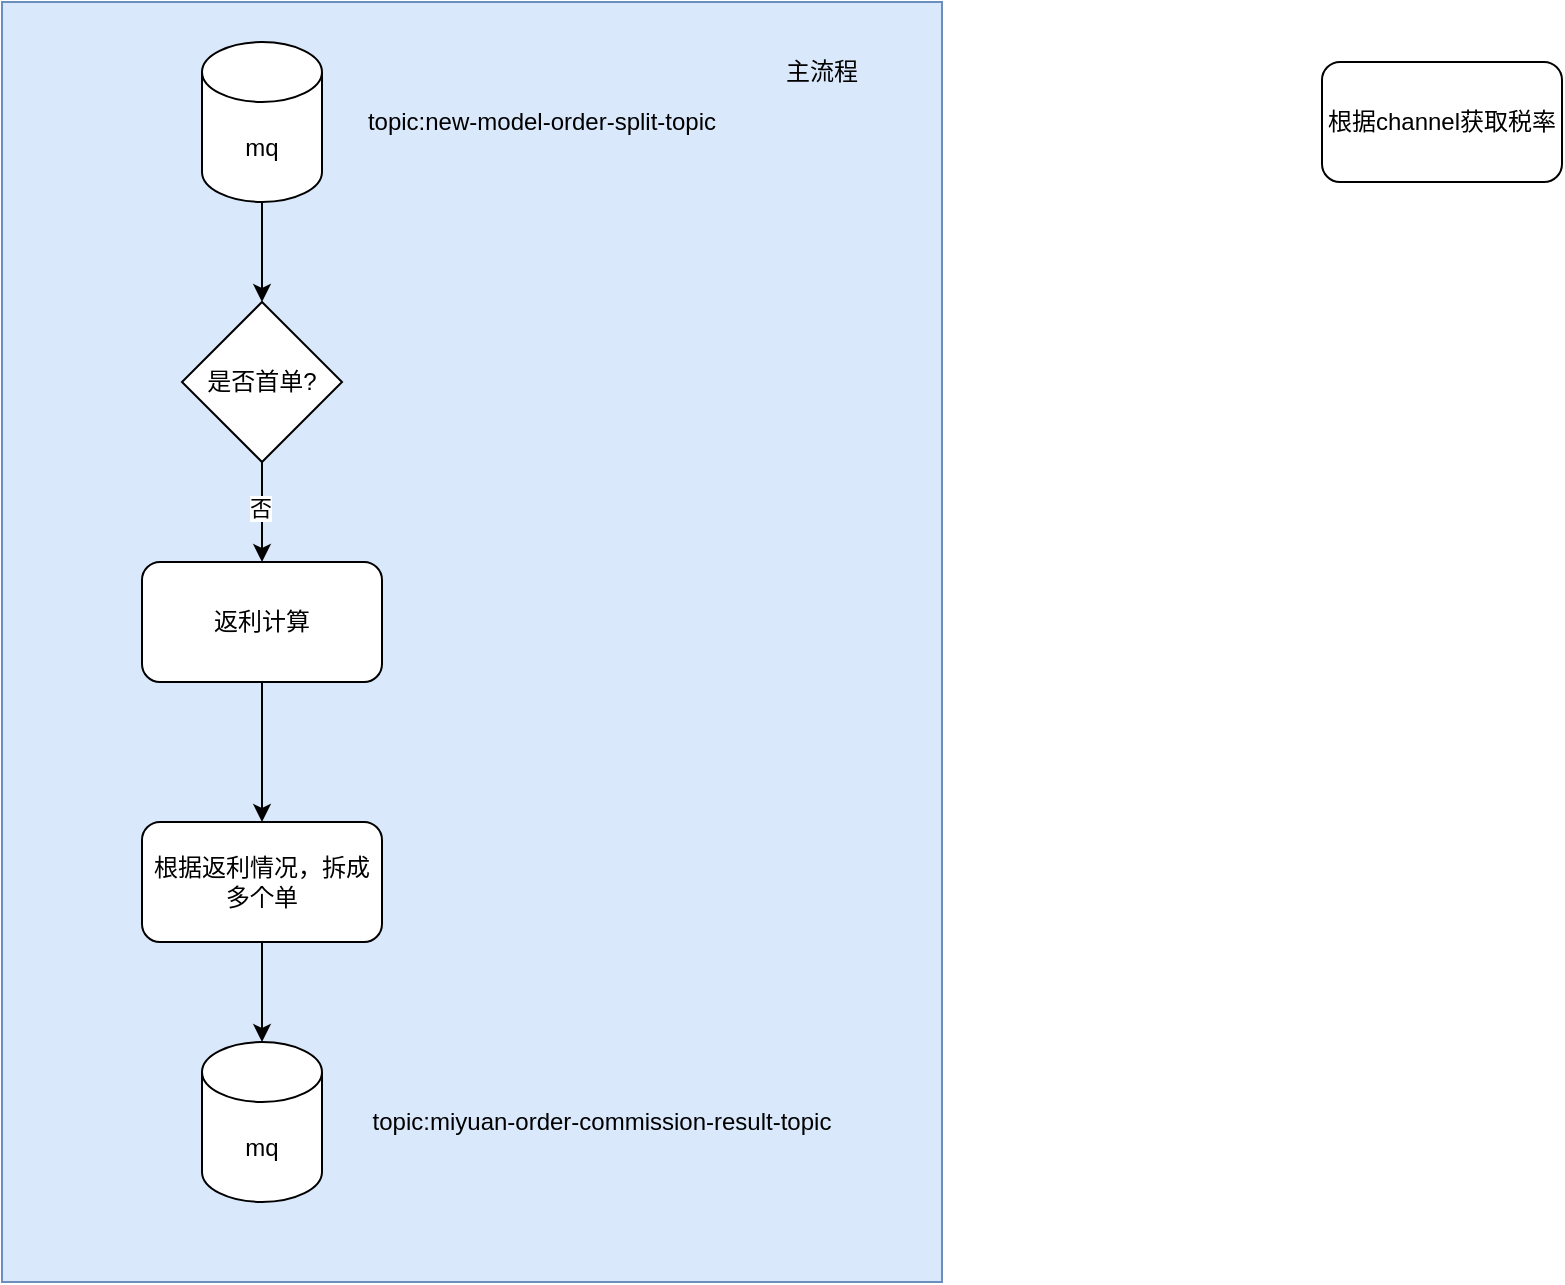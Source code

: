 <mxfile version="23.1.7" type="github">
  <diagram name="第 1 页" id="TJExeLHt3U3KNy0eatjh">
    <mxGraphModel dx="1026" dy="663" grid="1" gridSize="10" guides="1" tooltips="1" connect="1" arrows="1" fold="1" page="1" pageScale="1" pageWidth="827" pageHeight="1169" math="0" shadow="0">
      <root>
        <mxCell id="0" />
        <mxCell id="1" parent="0" />
        <mxCell id="NyRurbZEW1F-XB1ejXOH-14" value="" style="rounded=0;whiteSpace=wrap;html=1;fillColor=#dae8fc;strokeColor=#6c8ebf;" vertex="1" parent="1">
          <mxGeometry x="620" y="20" width="470" height="640" as="geometry" />
        </mxCell>
        <mxCell id="NyRurbZEW1F-XB1ejXOH-4" style="edgeStyle=orthogonalEdgeStyle;rounded=0;orthogonalLoop=1;jettySize=auto;html=1;entryX=0.5;entryY=0;entryDx=0;entryDy=0;" edge="1" parent="1" source="NyRurbZEW1F-XB1ejXOH-1" target="NyRurbZEW1F-XB1ejXOH-3">
          <mxGeometry relative="1" as="geometry" />
        </mxCell>
        <mxCell id="NyRurbZEW1F-XB1ejXOH-1" value="mq" style="shape=cylinder3;whiteSpace=wrap;html=1;boundedLbl=1;backgroundOutline=1;size=15;" vertex="1" parent="1">
          <mxGeometry x="720" y="40" width="60" height="80" as="geometry" />
        </mxCell>
        <mxCell id="NyRurbZEW1F-XB1ejXOH-2" value="topic:new-model-order-split-topic" style="text;html=1;align=center;verticalAlign=middle;whiteSpace=wrap;rounded=0;" vertex="1" parent="1">
          <mxGeometry x="780" y="75" width="220" height="10" as="geometry" />
        </mxCell>
        <mxCell id="NyRurbZEW1F-XB1ejXOH-6" style="edgeStyle=orthogonalEdgeStyle;rounded=0;orthogonalLoop=1;jettySize=auto;html=1;exitX=0.5;exitY=1;exitDx=0;exitDy=0;" edge="1" parent="1" source="NyRurbZEW1F-XB1ejXOH-3" target="NyRurbZEW1F-XB1ejXOH-5">
          <mxGeometry relative="1" as="geometry" />
        </mxCell>
        <mxCell id="NyRurbZEW1F-XB1ejXOH-15" value="否" style="edgeLabel;html=1;align=center;verticalAlign=middle;resizable=0;points=[];" vertex="1" connectable="0" parent="NyRurbZEW1F-XB1ejXOH-6">
          <mxGeometry x="-0.08" y="-1" relative="1" as="geometry">
            <mxPoint as="offset" />
          </mxGeometry>
        </mxCell>
        <mxCell id="NyRurbZEW1F-XB1ejXOH-3" value="是否首单?" style="rhombus;whiteSpace=wrap;html=1;" vertex="1" parent="1">
          <mxGeometry x="710" y="170" width="80" height="80" as="geometry" />
        </mxCell>
        <mxCell id="NyRurbZEW1F-XB1ejXOH-8" style="edgeStyle=orthogonalEdgeStyle;rounded=0;orthogonalLoop=1;jettySize=auto;html=1;exitX=0.5;exitY=1;exitDx=0;exitDy=0;entryX=0.5;entryY=0;entryDx=0;entryDy=0;" edge="1" parent="1" source="NyRurbZEW1F-XB1ejXOH-5" target="NyRurbZEW1F-XB1ejXOH-7">
          <mxGeometry relative="1" as="geometry" />
        </mxCell>
        <mxCell id="NyRurbZEW1F-XB1ejXOH-5" value="返利计算" style="rounded=1;whiteSpace=wrap;html=1;" vertex="1" parent="1">
          <mxGeometry x="690" y="300" width="120" height="60" as="geometry" />
        </mxCell>
        <mxCell id="NyRurbZEW1F-XB1ejXOH-7" value="根据返利情况，拆成多个单" style="rounded=1;whiteSpace=wrap;html=1;" vertex="1" parent="1">
          <mxGeometry x="690" y="430" width="120" height="60" as="geometry" />
        </mxCell>
        <mxCell id="NyRurbZEW1F-XB1ejXOH-9" value="mq" style="shape=cylinder3;whiteSpace=wrap;html=1;boundedLbl=1;backgroundOutline=1;size=15;" vertex="1" parent="1">
          <mxGeometry x="720" y="540" width="60" height="80" as="geometry" />
        </mxCell>
        <mxCell id="NyRurbZEW1F-XB1ejXOH-11" style="edgeStyle=orthogonalEdgeStyle;rounded=0;orthogonalLoop=1;jettySize=auto;html=1;exitX=0.5;exitY=1;exitDx=0;exitDy=0;entryX=0.5;entryY=0;entryDx=0;entryDy=0;entryPerimeter=0;" edge="1" parent="1" source="NyRurbZEW1F-XB1ejXOH-7" target="NyRurbZEW1F-XB1ejXOH-9">
          <mxGeometry relative="1" as="geometry" />
        </mxCell>
        <mxCell id="NyRurbZEW1F-XB1ejXOH-10" value="topic:miyuan-order-commission-result-topic" style="text;html=1;align=center;verticalAlign=middle;whiteSpace=wrap;rounded=0;" vertex="1" parent="1">
          <mxGeometry x="790" y="567.5" width="260" height="25" as="geometry" />
        </mxCell>
        <mxCell id="NyRurbZEW1F-XB1ejXOH-16" value="主流程" style="text;html=1;align=center;verticalAlign=middle;whiteSpace=wrap;rounded=0;" vertex="1" parent="1">
          <mxGeometry x="1000" y="40" width="60" height="30" as="geometry" />
        </mxCell>
        <mxCell id="NyRurbZEW1F-XB1ejXOH-17" value="根据channel获取税率" style="rounded=1;whiteSpace=wrap;html=1;" vertex="1" parent="1">
          <mxGeometry x="1280" y="50" width="120" height="60" as="geometry" />
        </mxCell>
      </root>
    </mxGraphModel>
  </diagram>
</mxfile>
